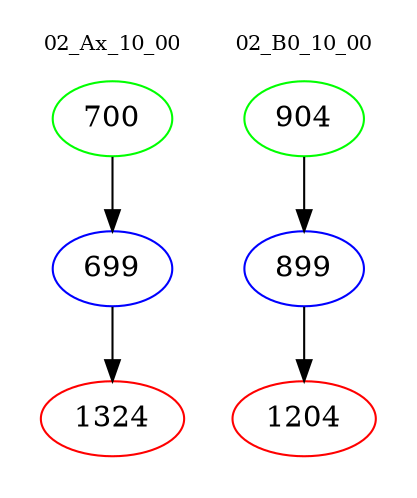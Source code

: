digraph{
subgraph cluster_0 {
color = white
label = "02_Ax_10_00";
fontsize=10;
T0_700 [label="700", color="green"]
T0_700 -> T0_699 [color="black"]
T0_699 [label="699", color="blue"]
T0_699 -> T0_1324 [color="black"]
T0_1324 [label="1324", color="red"]
}
subgraph cluster_1 {
color = white
label = "02_B0_10_00";
fontsize=10;
T1_904 [label="904", color="green"]
T1_904 -> T1_899 [color="black"]
T1_899 [label="899", color="blue"]
T1_899 -> T1_1204 [color="black"]
T1_1204 [label="1204", color="red"]
}
}
